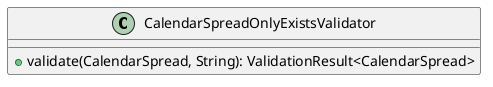 @startuml

    class CalendarSpreadOnlyExistsValidator [[CalendarSpreadOnlyExistsValidator.html]] {
        +validate(CalendarSpread, String): ValidationResult<CalendarSpread>
    }

@enduml
